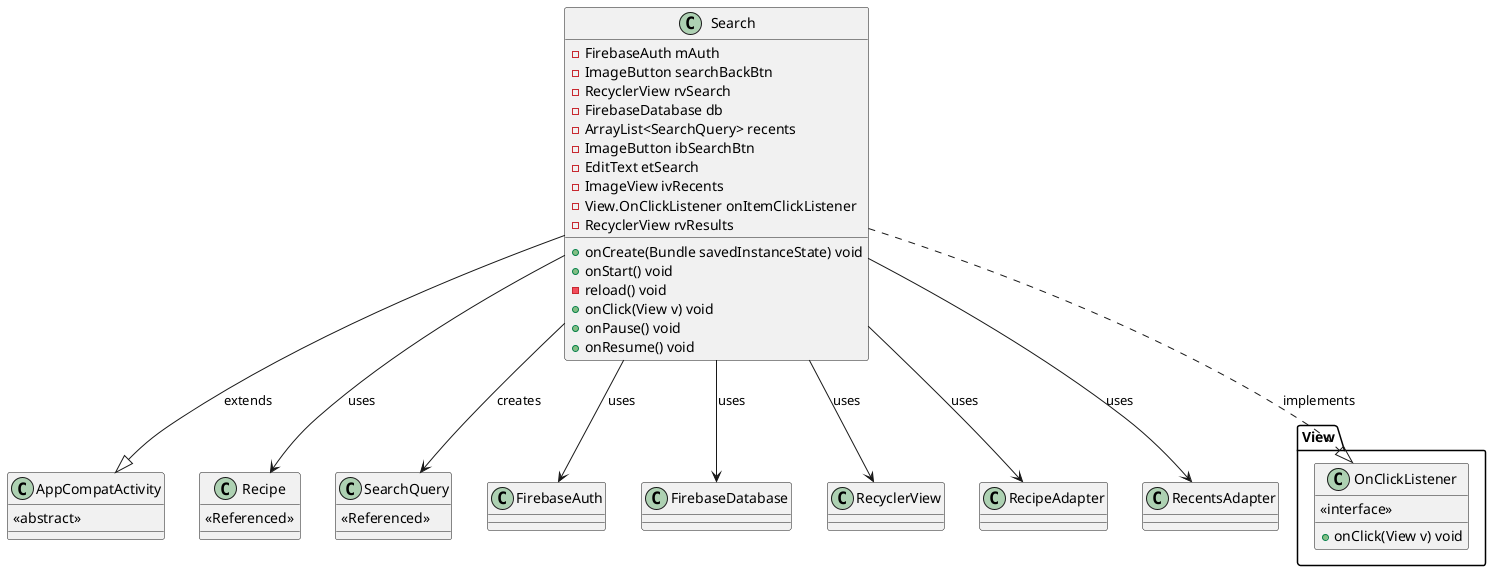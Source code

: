 @startuml

        class Search {
            -FirebaseAuth mAuth
            -ImageButton searchBackBtn
            -RecyclerView rvSearch
            -FirebaseDatabase db
            -ArrayList<SearchQuery> recents
            -ImageButton ibSearchBtn
            -EditText etSearch
            -ImageView ivRecents
            -View.OnClickListener onItemClickListener
            -RecyclerView rvResults

            +onCreate(Bundle savedInstanceState) void
            +onStart() void
            -reload() void
            +onClick(View v) void
            +onPause() void
            +onResume() void
        }

        class AppCompatActivity {
            <<abstract>>
        }

        class View.OnClickListener {
            <<interface>>
            +onClick(View v) void
        }

        class Recipe {
            <<Referenced>>
        }

        class SearchQuery {
            <<Referenced>>
        }

        Search --> Recipe : uses
        Search --> SearchQuery : creates
        Search --|> AppCompatActivity : extends
        Search ..|> View.OnClickListener : implements
        Search --> FirebaseAuth : uses
        Search --> FirebaseDatabase : uses
        Search --> RecyclerView : uses
        Search --> RecipeAdapter : uses
        Search --> RecentsAdapter : uses

@enduml